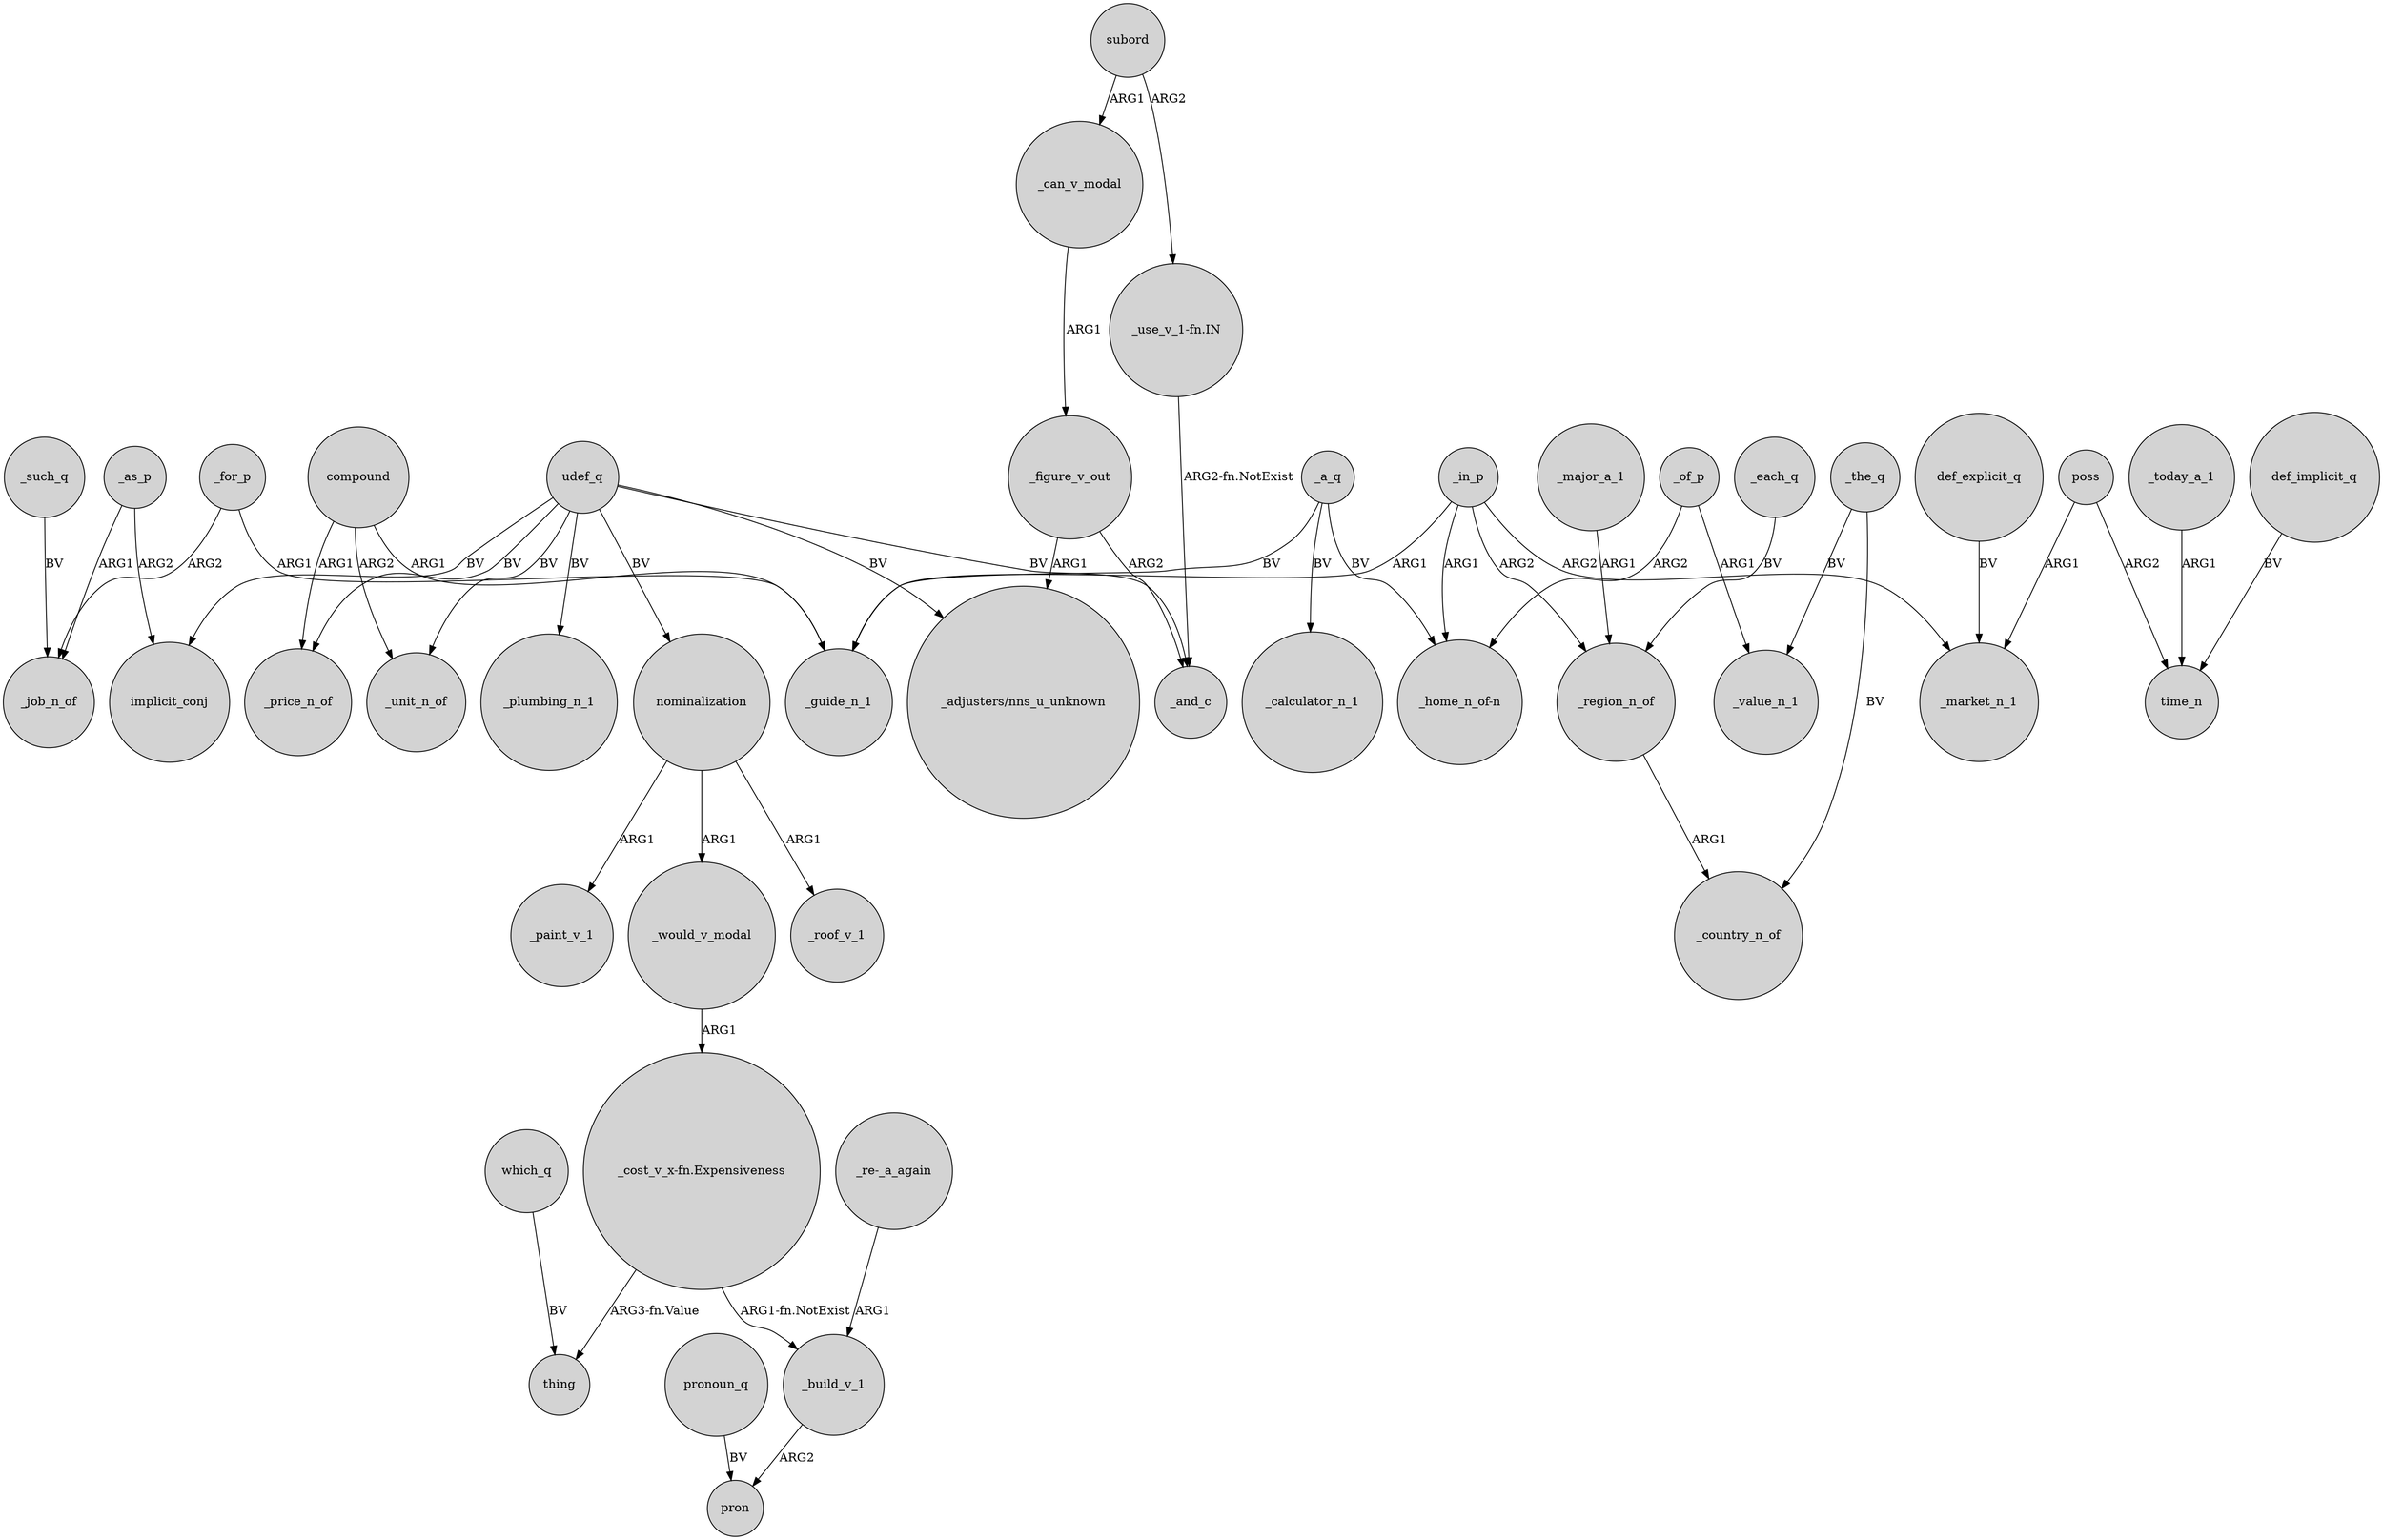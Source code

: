 digraph {
	node [shape=circle style=filled]
	_a_q -> _guide_n_1 [label=BV]
	_for_p -> _job_n_of [label=ARG2]
	_in_p -> _guide_n_1 [label=ARG1]
	_build_v_1 -> pron [label=ARG2]
	_a_q -> _calculator_n_1 [label=BV]
	udef_q -> _price_n_of [label=BV]
	_today_a_1 -> time_n [label=ARG1]
	nominalization -> _would_v_modal [label=ARG1]
	_of_p -> "_home_n_of-n" [label=ARG2]
	udef_q -> "_adjusters/nns_u_unknown" [label=BV]
	_a_q -> "_home_n_of-n" [label=BV]
	_in_p -> "_home_n_of-n" [label=ARG1]
	udef_q -> _plumbing_n_1 [label=BV]
	udef_q -> _unit_n_of [label=BV]
	_would_v_modal -> "_cost_v_x-fn.Expensiveness" [label=ARG1]
	_of_p -> _value_n_1 [label=ARG1]
	_figure_v_out -> "_adjusters/nns_u_unknown" [label=ARG1]
	_for_p -> _guide_n_1 [label=ARG1]
	poss -> time_n [label=ARG2]
	_each_q -> _region_n_of [label=BV]
	_as_p -> _job_n_of [label=ARG1]
	def_explicit_q -> _market_n_1 [label=BV]
	udef_q -> implicit_conj [label=BV]
	subord -> "_use_v_1-fn.IN" [label=ARG2]
	"_cost_v_x-fn.Expensiveness" -> _build_v_1 [label="ARG1-fn.NotExist"]
	"_cost_v_x-fn.Expensiveness" -> thing [label="ARG3-fn.Value"]
	_major_a_1 -> _region_n_of [label=ARG1]
	poss -> _market_n_1 [label=ARG1]
	"_use_v_1-fn.IN" -> _and_c [label="ARG2-fn.NotExist"]
	pronoun_q -> pron [label=BV]
	_the_q -> _country_n_of [label=BV]
	compound -> _guide_n_1 [label=ARG1]
	compound -> _unit_n_of [label=ARG2]
	_such_q -> _job_n_of [label=BV]
	"_re-_a_again" -> _build_v_1 [label=ARG1]
	_figure_v_out -> _and_c [label=ARG2]
	_can_v_modal -> _figure_v_out [label=ARG1]
	nominalization -> _roof_v_1 [label=ARG1]
	udef_q -> nominalization [label=BV]
	_the_q -> _value_n_1 [label=BV]
	subord -> _can_v_modal [label=ARG1]
	nominalization -> _paint_v_1 [label=ARG1]
	_as_p -> implicit_conj [label=ARG2]
	_region_n_of -> _country_n_of [label=ARG1]
	_in_p -> _market_n_1 [label=ARG2]
	_in_p -> _region_n_of [label=ARG2]
	compound -> _price_n_of [label=ARG1]
	udef_q -> _and_c [label=BV]
	def_implicit_q -> time_n [label=BV]
	which_q -> thing [label=BV]
}
